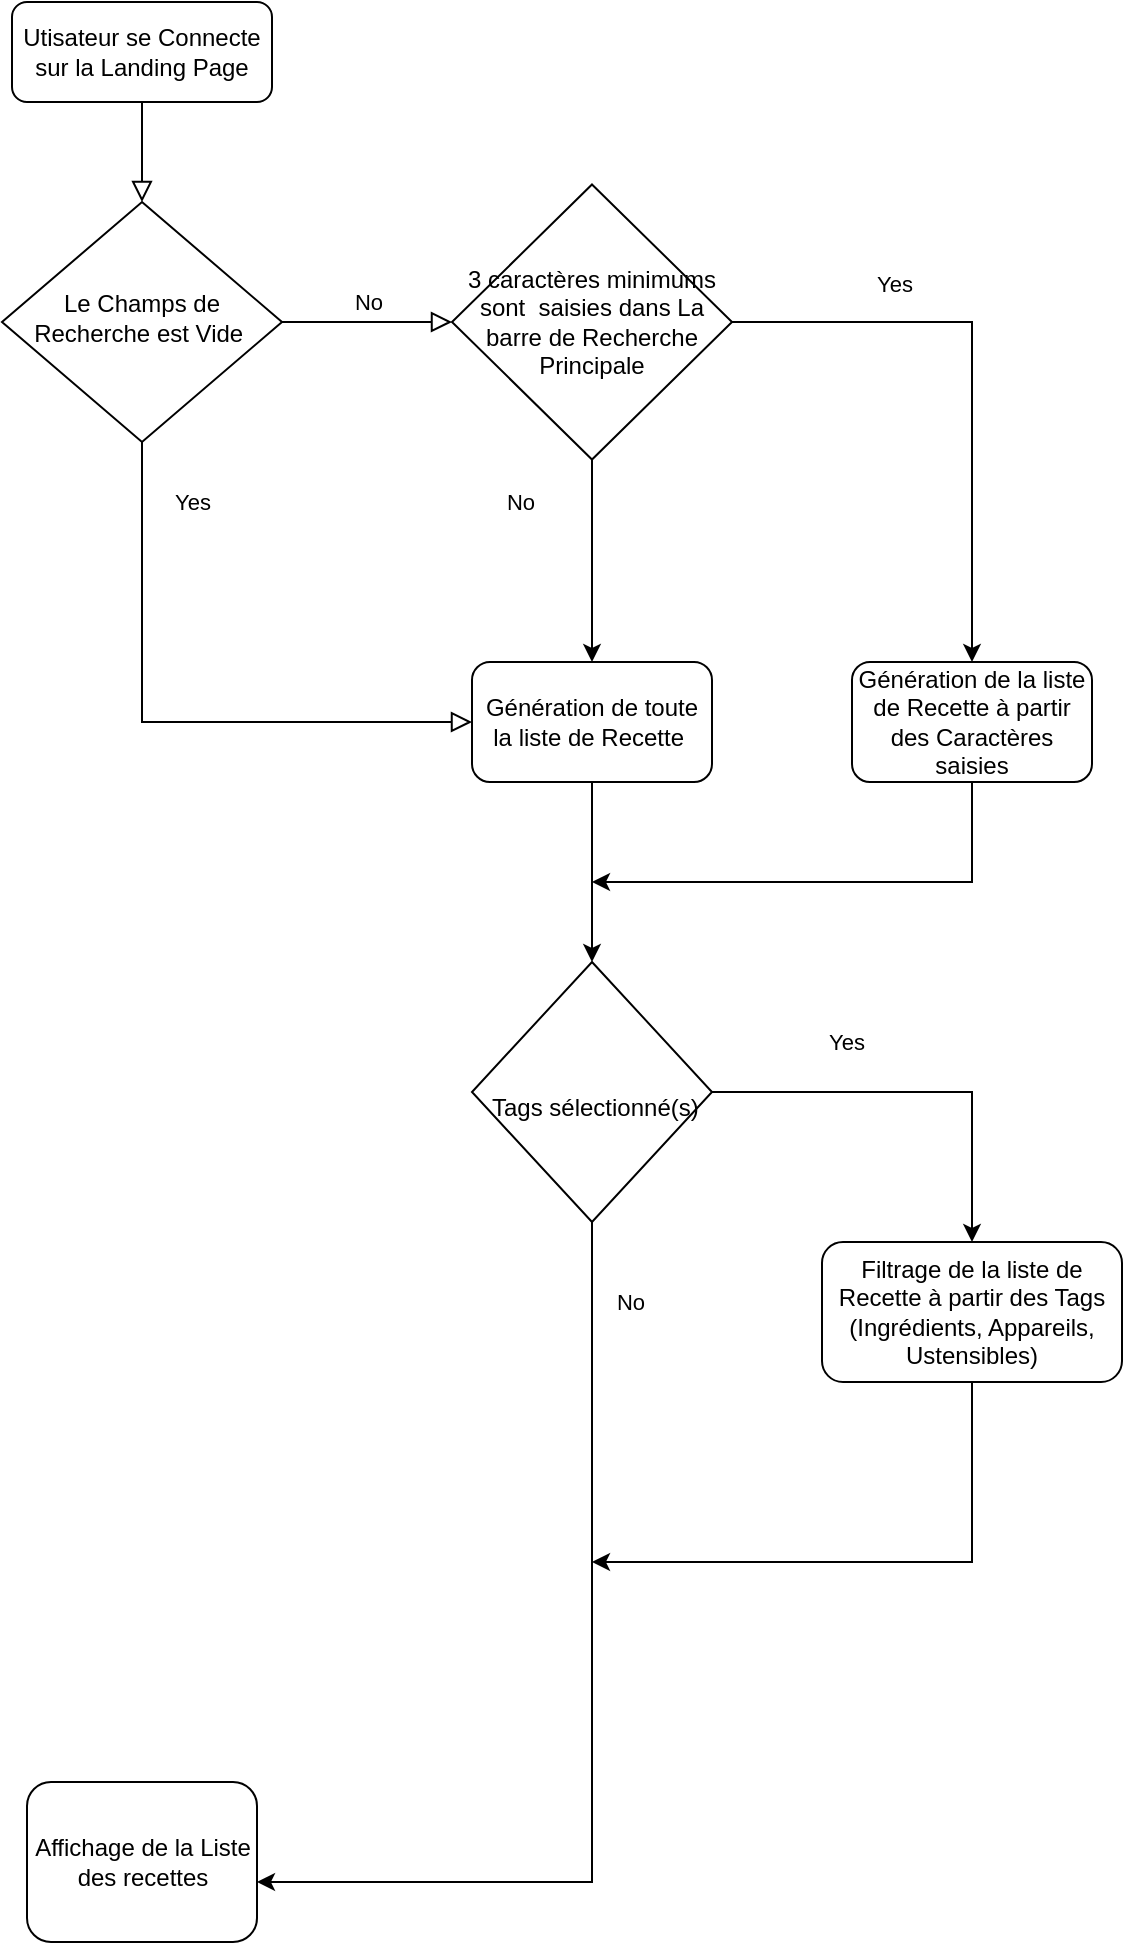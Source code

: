 <mxfile version="18.0.7" type="github">
  <diagram id="C5RBs43oDa-KdzZeNtuy" name="Page-1">
    <mxGraphModel dx="1038" dy="579" grid="1" gridSize="10" guides="1" tooltips="1" connect="1" arrows="1" fold="1" page="1" pageScale="1" pageWidth="827" pageHeight="1169" math="0" shadow="0">
      <root>
        <mxCell id="WIyWlLk6GJQsqaUBKTNV-0" />
        <mxCell id="WIyWlLk6GJQsqaUBKTNV-1" parent="WIyWlLk6GJQsqaUBKTNV-0" />
        <mxCell id="WIyWlLk6GJQsqaUBKTNV-2" value="" style="rounded=0;html=1;jettySize=auto;orthogonalLoop=1;fontSize=11;endArrow=block;endFill=0;endSize=8;strokeWidth=1;shadow=0;labelBackgroundColor=none;edgeStyle=orthogonalEdgeStyle;" parent="WIyWlLk6GJQsqaUBKTNV-1" source="WIyWlLk6GJQsqaUBKTNV-3" target="WIyWlLk6GJQsqaUBKTNV-6" edge="1">
          <mxGeometry relative="1" as="geometry" />
        </mxCell>
        <mxCell id="WIyWlLk6GJQsqaUBKTNV-3" value="Utisateur se Connecte&lt;br&gt;sur la Landing Page" style="rounded=1;whiteSpace=wrap;html=1;fontSize=12;glass=0;strokeWidth=1;shadow=0;" parent="WIyWlLk6GJQsqaUBKTNV-1" vertex="1">
          <mxGeometry x="160" y="40" width="130" height="50" as="geometry" />
        </mxCell>
        <mxCell id="WIyWlLk6GJQsqaUBKTNV-5" value="No" style="edgeStyle=orthogonalEdgeStyle;rounded=0;html=1;jettySize=auto;orthogonalLoop=1;fontSize=11;endArrow=block;endFill=0;endSize=8;strokeWidth=1;shadow=0;labelBackgroundColor=none;entryX=0;entryY=0.5;entryDx=0;entryDy=0;" parent="WIyWlLk6GJQsqaUBKTNV-1" source="WIyWlLk6GJQsqaUBKTNV-6" target="HcrZf0lqop2rZ3PRoa04-0" edge="1">
          <mxGeometry y="10" relative="1" as="geometry">
            <mxPoint as="offset" />
            <mxPoint x="410" y="260" as="targetPoint" />
          </mxGeometry>
        </mxCell>
        <mxCell id="WIyWlLk6GJQsqaUBKTNV-6" value="Le Champs de Recherche est Vide&amp;nbsp;" style="rhombus;whiteSpace=wrap;html=1;shadow=0;fontFamily=Helvetica;fontSize=12;align=center;strokeWidth=1;spacing=6;spacingTop=-4;" parent="WIyWlLk6GJQsqaUBKTNV-1" vertex="1">
          <mxGeometry x="155" y="140" width="140" height="120" as="geometry" />
        </mxCell>
        <mxCell id="HcrZf0lqop2rZ3PRoa04-4" value="" style="group" vertex="1" connectable="0" parent="WIyWlLk6GJQsqaUBKTNV-1">
          <mxGeometry x="167.5" y="930" width="115" height="80" as="geometry" />
        </mxCell>
        <mxCell id="HcrZf0lqop2rZ3PRoa04-3" value="Affichage de la Liste des recettes" style="rounded=1;whiteSpace=wrap;html=1;" vertex="1" parent="HcrZf0lqop2rZ3PRoa04-4">
          <mxGeometry width="115" height="80" as="geometry" />
        </mxCell>
        <mxCell id="HcrZf0lqop2rZ3PRoa04-0" value="3 caractères minimums sont&amp;nbsp; saisies dans La barre de Recherche Principale" style="rhombus;whiteSpace=wrap;html=1;" vertex="1" parent="WIyWlLk6GJQsqaUBKTNV-1">
          <mxGeometry x="380" y="131.25" width="140" height="137.5" as="geometry" />
        </mxCell>
        <mxCell id="WIyWlLk6GJQsqaUBKTNV-4" value="Yes" style="rounded=0;html=1;jettySize=auto;orthogonalLoop=1;fontSize=11;endArrow=block;endFill=0;endSize=8;strokeWidth=1;shadow=0;labelBackgroundColor=none;edgeStyle=orthogonalEdgeStyle;entryX=0;entryY=0.5;entryDx=0;entryDy=0;" parent="WIyWlLk6GJQsqaUBKTNV-1" source="WIyWlLk6GJQsqaUBKTNV-6" target="HcrZf0lqop2rZ3PRoa04-18" edge="1">
          <mxGeometry x="-0.803" y="25" relative="1" as="geometry">
            <mxPoint as="offset" />
            <mxPoint x="280" y="520" as="targetPoint" />
            <Array as="points">
              <mxPoint x="225" y="400" />
            </Array>
          </mxGeometry>
        </mxCell>
        <mxCell id="HcrZf0lqop2rZ3PRoa04-8" value="" style="endArrow=classic;html=1;rounded=0;exitX=0.5;exitY=1;exitDx=0;exitDy=0;" edge="1" parent="WIyWlLk6GJQsqaUBKTNV-1" source="HcrZf0lqop2rZ3PRoa04-0" target="HcrZf0lqop2rZ3PRoa04-18">
          <mxGeometry width="50" height="50" relative="1" as="geometry">
            <mxPoint x="550" y="160" as="sourcePoint" />
            <mxPoint x="710" y="370" as="targetPoint" />
            <Array as="points" />
          </mxGeometry>
        </mxCell>
        <mxCell id="HcrZf0lqop2rZ3PRoa04-9" value="No&lt;br&gt;" style="edgeLabel;html=1;align=center;verticalAlign=middle;resizable=0;points=[];" vertex="1" connectable="0" parent="HcrZf0lqop2rZ3PRoa04-8">
          <mxGeometry x="-0.563" relative="1" as="geometry">
            <mxPoint x="-36" y="-1" as="offset" />
          </mxGeometry>
        </mxCell>
        <mxCell id="HcrZf0lqop2rZ3PRoa04-12" value="" style="endArrow=classic;html=1;rounded=0;exitX=1;exitY=0.5;exitDx=0;exitDy=0;" edge="1" parent="WIyWlLk6GJQsqaUBKTNV-1" source="HcrZf0lqop2rZ3PRoa04-0" target="HcrZf0lqop2rZ3PRoa04-14">
          <mxGeometry width="50" height="50" relative="1" as="geometry">
            <mxPoint x="790" y="150" as="sourcePoint" />
            <mxPoint x="480" y="450" as="targetPoint" />
            <Array as="points">
              <mxPoint x="640" y="200" />
            </Array>
          </mxGeometry>
        </mxCell>
        <mxCell id="HcrZf0lqop2rZ3PRoa04-13" value="Yes" style="edgeLabel;html=1;align=center;verticalAlign=middle;resizable=0;points=[];" vertex="1" connectable="0" parent="HcrZf0lqop2rZ3PRoa04-12">
          <mxGeometry x="-0.21" y="-2" relative="1" as="geometry">
            <mxPoint x="-34" y="-21" as="offset" />
          </mxGeometry>
        </mxCell>
        <mxCell id="HcrZf0lqop2rZ3PRoa04-14" value="Génération de la liste de Recette à partir des Caractères saisies" style="rounded=1;whiteSpace=wrap;html=1;" vertex="1" parent="WIyWlLk6GJQsqaUBKTNV-1">
          <mxGeometry x="580" y="370" width="120" height="60" as="geometry" />
        </mxCell>
        <mxCell id="HcrZf0lqop2rZ3PRoa04-15" value="Filtrage de la liste de Recette à partir des Tags (Ingrédients, Appareils, Ustensibles)" style="rounded=1;whiteSpace=wrap;html=1;" vertex="1" parent="WIyWlLk6GJQsqaUBKTNV-1">
          <mxGeometry x="565" y="660" width="150" height="70" as="geometry" />
        </mxCell>
        <mxCell id="HcrZf0lqop2rZ3PRoa04-16" value="" style="endArrow=classic;html=1;rounded=0;exitX=0.5;exitY=1;exitDx=0;exitDy=0;" edge="1" parent="WIyWlLk6GJQsqaUBKTNV-1" source="HcrZf0lqop2rZ3PRoa04-14">
          <mxGeometry width="50" height="50" relative="1" as="geometry">
            <mxPoint x="400" y="490" as="sourcePoint" />
            <mxPoint x="450" y="480" as="targetPoint" />
            <Array as="points">
              <mxPoint x="640" y="480" />
            </Array>
          </mxGeometry>
        </mxCell>
        <mxCell id="HcrZf0lqop2rZ3PRoa04-18" value="Génération de toute la liste de Recette&amp;nbsp;" style="rounded=1;whiteSpace=wrap;html=1;" vertex="1" parent="WIyWlLk6GJQsqaUBKTNV-1">
          <mxGeometry x="390" y="370" width="120" height="60" as="geometry" />
        </mxCell>
        <mxCell id="HcrZf0lqop2rZ3PRoa04-19" value="" style="endArrow=classic;html=1;rounded=0;exitX=0.5;exitY=1;exitDx=0;exitDy=0;entryX=0.5;entryY=0;entryDx=0;entryDy=0;" edge="1" parent="WIyWlLk6GJQsqaUBKTNV-1" source="HcrZf0lqop2rZ3PRoa04-18" target="HcrZf0lqop2rZ3PRoa04-25">
          <mxGeometry width="50" height="50" relative="1" as="geometry">
            <mxPoint x="380" y="510" as="sourcePoint" />
            <mxPoint x="680" y="500" as="targetPoint" />
            <Array as="points" />
          </mxGeometry>
        </mxCell>
        <mxCell id="HcrZf0lqop2rZ3PRoa04-25" value="&lt;br&gt;&amp;nbsp;Tags sélectionné(s)" style="rhombus;whiteSpace=wrap;html=1;" vertex="1" parent="WIyWlLk6GJQsqaUBKTNV-1">
          <mxGeometry x="390" y="520" width="120" height="130" as="geometry" />
        </mxCell>
        <mxCell id="HcrZf0lqop2rZ3PRoa04-26" value="" style="endArrow=classic;html=1;rounded=0;entryX=0.5;entryY=0;entryDx=0;entryDy=0;exitX=1;exitY=0.5;exitDx=0;exitDy=0;" edge="1" parent="WIyWlLk6GJQsqaUBKTNV-1" source="HcrZf0lqop2rZ3PRoa04-25" target="HcrZf0lqop2rZ3PRoa04-15">
          <mxGeometry width="50" height="50" relative="1" as="geometry">
            <mxPoint x="610" y="680" as="sourcePoint" />
            <mxPoint x="530" y="600" as="targetPoint" />
            <Array as="points">
              <mxPoint x="640" y="585" />
            </Array>
          </mxGeometry>
        </mxCell>
        <mxCell id="HcrZf0lqop2rZ3PRoa04-30" value="Yes" style="edgeLabel;html=1;align=center;verticalAlign=middle;resizable=0;points=[];" vertex="1" connectable="0" parent="HcrZf0lqop2rZ3PRoa04-26">
          <mxGeometry x="-0.309" y="4" relative="1" as="geometry">
            <mxPoint x="-4" y="-21" as="offset" />
          </mxGeometry>
        </mxCell>
        <mxCell id="HcrZf0lqop2rZ3PRoa04-27" value="" style="endArrow=classic;html=1;rounded=0;entryX=1;entryY=0.5;entryDx=0;entryDy=0;exitX=0.5;exitY=1;exitDx=0;exitDy=0;" edge="1" parent="WIyWlLk6GJQsqaUBKTNV-1" source="HcrZf0lqop2rZ3PRoa04-25">
          <mxGeometry width="50" height="50" relative="1" as="geometry">
            <mxPoint x="450" y="660" as="sourcePoint" />
            <mxPoint x="282.5" y="980" as="targetPoint" />
            <Array as="points">
              <mxPoint x="450" y="780" />
              <mxPoint x="450" y="980" />
            </Array>
          </mxGeometry>
        </mxCell>
        <mxCell id="HcrZf0lqop2rZ3PRoa04-28" value="No" style="edgeLabel;html=1;align=center;verticalAlign=middle;resizable=0;points=[];" vertex="1" connectable="0" parent="HcrZf0lqop2rZ3PRoa04-27">
          <mxGeometry x="0.389" y="-1" relative="1" as="geometry">
            <mxPoint x="34" y="-289" as="offset" />
          </mxGeometry>
        </mxCell>
        <mxCell id="HcrZf0lqop2rZ3PRoa04-31" value="" style="endArrow=classic;html=1;rounded=0;exitX=0.5;exitY=1;exitDx=0;exitDy=0;" edge="1" parent="WIyWlLk6GJQsqaUBKTNV-1" source="HcrZf0lqop2rZ3PRoa04-15">
          <mxGeometry width="50" height="50" relative="1" as="geometry">
            <mxPoint x="380" y="970" as="sourcePoint" />
            <mxPoint x="450" y="820" as="targetPoint" />
            <Array as="points">
              <mxPoint x="640" y="820" />
            </Array>
          </mxGeometry>
        </mxCell>
      </root>
    </mxGraphModel>
  </diagram>
</mxfile>
